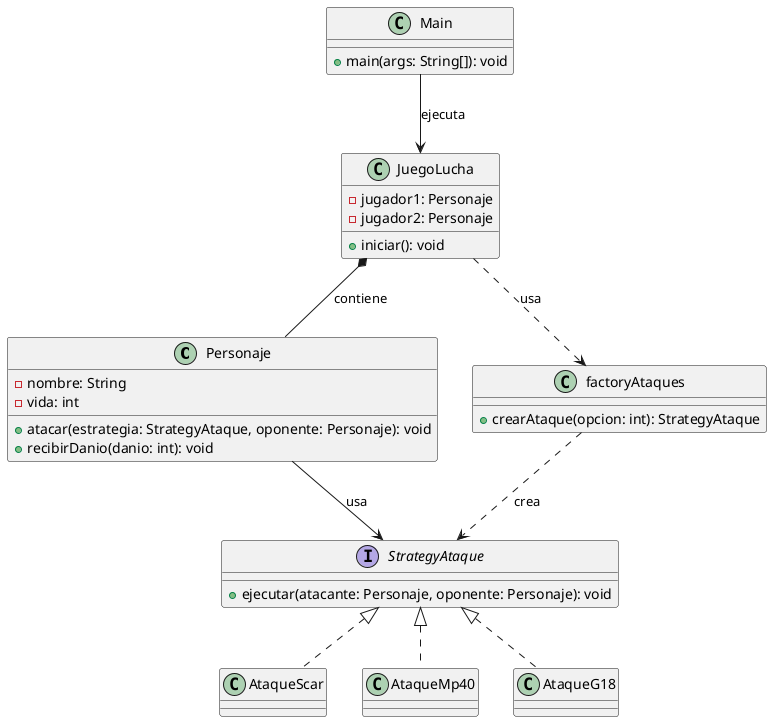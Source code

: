 @startuml

class Personaje {
    -nombre: String
    -vida: int
    +atacar(estrategia: StrategyAtaque, oponente: Personaje): void
    +recibirDanio(danio: int): void
}

interface StrategyAtaque {
    +ejecutar(atacante: Personaje, oponente: Personaje): void
}

class AtaqueScar
class AtaqueMp40
class AtaqueG18

class factoryAtaques {
    +crearAtaque(opcion: int): StrategyAtaque
}

class JuegoLucha {
    -jugador1: Personaje
    -jugador2: Personaje
    +iniciar(): void
}

class Main {
    +main(args: String[]): void
}

Personaje --> StrategyAtaque : usa
StrategyAtaque <|.. AtaqueScar
StrategyAtaque <|.. AtaqueMp40
StrategyAtaque <|.. AtaqueG18
factoryAtaques ..> StrategyAtaque : crea
JuegoLucha *-- Personaje : contiene
JuegoLucha ..> factoryAtaques : usa
Main --> JuegoLucha : ejecuta

@enduml